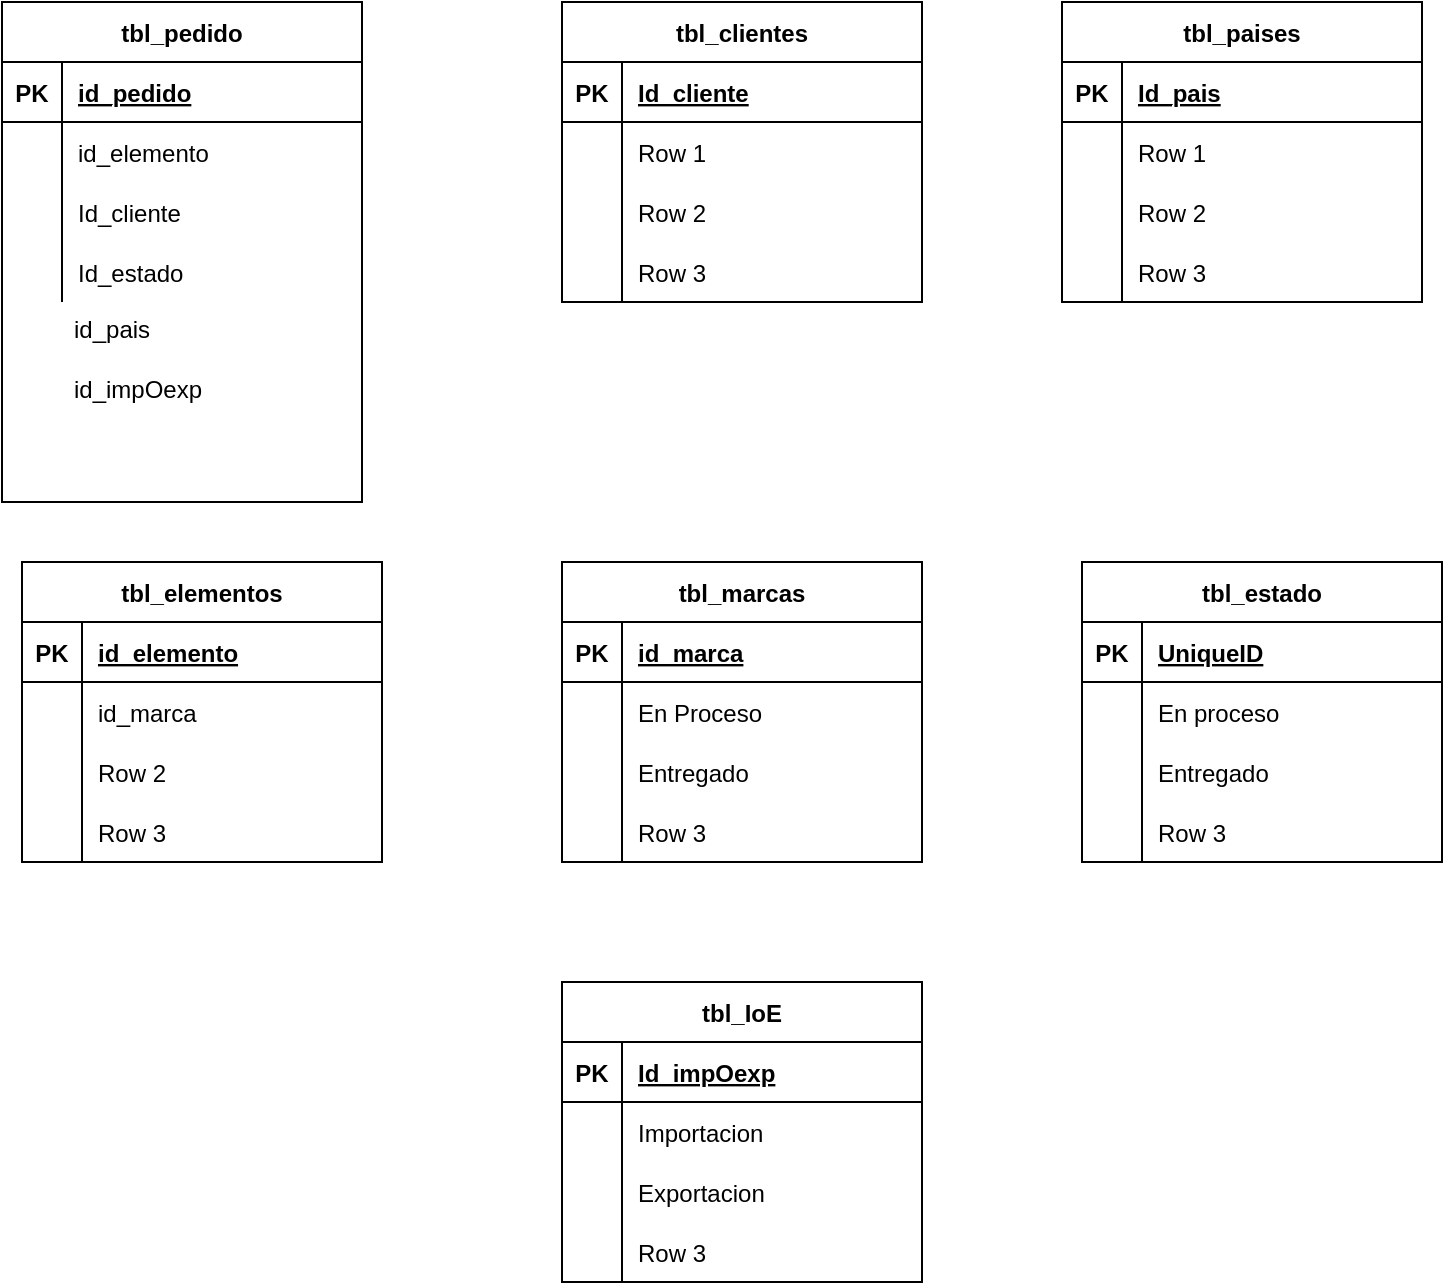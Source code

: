 <mxfile version="20.8.20" type="device"><diagram name="Página-1" id="LRDC9_daPo33XIEYFv9l"><mxGraphModel dx="1434" dy="764" grid="1" gridSize="10" guides="1" tooltips="1" connect="1" arrows="1" fold="1" page="1" pageScale="1" pageWidth="827" pageHeight="1169" math="0" shadow="0"><root><mxCell id="0"/><mxCell id="1" parent="0"/><mxCell id="eMV5n6y2pJnk-aUljX2j-1" value="tbl_elementos" style="shape=table;startSize=30;container=1;collapsible=1;childLayout=tableLayout;fixedRows=1;rowLines=0;fontStyle=1;align=center;resizeLast=1;" parent="1" vertex="1"><mxGeometry x="10" y="330" width="180" height="150" as="geometry"/></mxCell><mxCell id="eMV5n6y2pJnk-aUljX2j-2" value="" style="shape=tableRow;horizontal=0;startSize=0;swimlaneHead=0;swimlaneBody=0;fillColor=none;collapsible=0;dropTarget=0;points=[[0,0.5],[1,0.5]];portConstraint=eastwest;top=0;left=0;right=0;bottom=1;" parent="eMV5n6y2pJnk-aUljX2j-1" vertex="1"><mxGeometry y="30" width="180" height="30" as="geometry"/></mxCell><mxCell id="eMV5n6y2pJnk-aUljX2j-3" value="PK" style="shape=partialRectangle;connectable=0;fillColor=none;top=0;left=0;bottom=0;right=0;fontStyle=1;overflow=hidden;" parent="eMV5n6y2pJnk-aUljX2j-2" vertex="1"><mxGeometry width="30" height="30" as="geometry"><mxRectangle width="30" height="30" as="alternateBounds"/></mxGeometry></mxCell><mxCell id="eMV5n6y2pJnk-aUljX2j-4" value="id_elemento" style="shape=partialRectangle;connectable=0;fillColor=none;top=0;left=0;bottom=0;right=0;align=left;spacingLeft=6;fontStyle=5;overflow=hidden;" parent="eMV5n6y2pJnk-aUljX2j-2" vertex="1"><mxGeometry x="30" width="150" height="30" as="geometry"><mxRectangle width="150" height="30" as="alternateBounds"/></mxGeometry></mxCell><mxCell id="eMV5n6y2pJnk-aUljX2j-5" value="" style="shape=tableRow;horizontal=0;startSize=0;swimlaneHead=0;swimlaneBody=0;fillColor=none;collapsible=0;dropTarget=0;points=[[0,0.5],[1,0.5]];portConstraint=eastwest;top=0;left=0;right=0;bottom=0;" parent="eMV5n6y2pJnk-aUljX2j-1" vertex="1"><mxGeometry y="60" width="180" height="30" as="geometry"/></mxCell><mxCell id="eMV5n6y2pJnk-aUljX2j-6" value="" style="shape=partialRectangle;connectable=0;fillColor=none;top=0;left=0;bottom=0;right=0;editable=1;overflow=hidden;" parent="eMV5n6y2pJnk-aUljX2j-5" vertex="1"><mxGeometry width="30" height="30" as="geometry"><mxRectangle width="30" height="30" as="alternateBounds"/></mxGeometry></mxCell><mxCell id="eMV5n6y2pJnk-aUljX2j-7" value="id_marca" style="shape=partialRectangle;connectable=0;fillColor=none;top=0;left=0;bottom=0;right=0;align=left;spacingLeft=6;overflow=hidden;" parent="eMV5n6y2pJnk-aUljX2j-5" vertex="1"><mxGeometry x="30" width="150" height="30" as="geometry"><mxRectangle width="150" height="30" as="alternateBounds"/></mxGeometry></mxCell><mxCell id="eMV5n6y2pJnk-aUljX2j-8" value="" style="shape=tableRow;horizontal=0;startSize=0;swimlaneHead=0;swimlaneBody=0;fillColor=none;collapsible=0;dropTarget=0;points=[[0,0.5],[1,0.5]];portConstraint=eastwest;top=0;left=0;right=0;bottom=0;" parent="eMV5n6y2pJnk-aUljX2j-1" vertex="1"><mxGeometry y="90" width="180" height="30" as="geometry"/></mxCell><mxCell id="eMV5n6y2pJnk-aUljX2j-9" value="" style="shape=partialRectangle;connectable=0;fillColor=none;top=0;left=0;bottom=0;right=0;editable=1;overflow=hidden;" parent="eMV5n6y2pJnk-aUljX2j-8" vertex="1"><mxGeometry width="30" height="30" as="geometry"><mxRectangle width="30" height="30" as="alternateBounds"/></mxGeometry></mxCell><mxCell id="eMV5n6y2pJnk-aUljX2j-10" value="Row 2" style="shape=partialRectangle;connectable=0;fillColor=none;top=0;left=0;bottom=0;right=0;align=left;spacingLeft=6;overflow=hidden;" parent="eMV5n6y2pJnk-aUljX2j-8" vertex="1"><mxGeometry x="30" width="150" height="30" as="geometry"><mxRectangle width="150" height="30" as="alternateBounds"/></mxGeometry></mxCell><mxCell id="eMV5n6y2pJnk-aUljX2j-11" value="" style="shape=tableRow;horizontal=0;startSize=0;swimlaneHead=0;swimlaneBody=0;fillColor=none;collapsible=0;dropTarget=0;points=[[0,0.5],[1,0.5]];portConstraint=eastwest;top=0;left=0;right=0;bottom=0;" parent="eMV5n6y2pJnk-aUljX2j-1" vertex="1"><mxGeometry y="120" width="180" height="30" as="geometry"/></mxCell><mxCell id="eMV5n6y2pJnk-aUljX2j-12" value="" style="shape=partialRectangle;connectable=0;fillColor=none;top=0;left=0;bottom=0;right=0;editable=1;overflow=hidden;" parent="eMV5n6y2pJnk-aUljX2j-11" vertex="1"><mxGeometry width="30" height="30" as="geometry"><mxRectangle width="30" height="30" as="alternateBounds"/></mxGeometry></mxCell><mxCell id="eMV5n6y2pJnk-aUljX2j-13" value="Row 3" style="shape=partialRectangle;connectable=0;fillColor=none;top=0;left=0;bottom=0;right=0;align=left;spacingLeft=6;overflow=hidden;" parent="eMV5n6y2pJnk-aUljX2j-11" vertex="1"><mxGeometry x="30" width="150" height="30" as="geometry"><mxRectangle width="150" height="30" as="alternateBounds"/></mxGeometry></mxCell><mxCell id="eMV5n6y2pJnk-aUljX2j-14" value="tbl_pedido" style="shape=table;startSize=30;container=1;collapsible=1;childLayout=tableLayout;fixedRows=1;rowLines=0;fontStyle=1;align=center;resizeLast=1;" parent="1" vertex="1"><mxGeometry y="50" width="180" height="250" as="geometry"/></mxCell><mxCell id="eMV5n6y2pJnk-aUljX2j-15" value="" style="shape=tableRow;horizontal=0;startSize=0;swimlaneHead=0;swimlaneBody=0;fillColor=none;collapsible=0;dropTarget=0;points=[[0,0.5],[1,0.5]];portConstraint=eastwest;top=0;left=0;right=0;bottom=1;" parent="eMV5n6y2pJnk-aUljX2j-14" vertex="1"><mxGeometry y="30" width="180" height="30" as="geometry"/></mxCell><mxCell id="eMV5n6y2pJnk-aUljX2j-16" value="PK" style="shape=partialRectangle;connectable=0;fillColor=none;top=0;left=0;bottom=0;right=0;fontStyle=1;overflow=hidden;" parent="eMV5n6y2pJnk-aUljX2j-15" vertex="1"><mxGeometry width="30" height="30" as="geometry"><mxRectangle width="30" height="30" as="alternateBounds"/></mxGeometry></mxCell><mxCell id="eMV5n6y2pJnk-aUljX2j-17" value="id_pedido" style="shape=partialRectangle;connectable=0;fillColor=none;top=0;left=0;bottom=0;right=0;align=left;spacingLeft=6;fontStyle=5;overflow=hidden;" parent="eMV5n6y2pJnk-aUljX2j-15" vertex="1"><mxGeometry x="30" width="150" height="30" as="geometry"><mxRectangle width="150" height="30" as="alternateBounds"/></mxGeometry></mxCell><mxCell id="eMV5n6y2pJnk-aUljX2j-18" value="" style="shape=tableRow;horizontal=0;startSize=0;swimlaneHead=0;swimlaneBody=0;fillColor=none;collapsible=0;dropTarget=0;points=[[0,0.5],[1,0.5]];portConstraint=eastwest;top=0;left=0;right=0;bottom=0;" parent="eMV5n6y2pJnk-aUljX2j-14" vertex="1"><mxGeometry y="60" width="180" height="30" as="geometry"/></mxCell><mxCell id="eMV5n6y2pJnk-aUljX2j-19" value="" style="shape=partialRectangle;connectable=0;fillColor=none;top=0;left=0;bottom=0;right=0;editable=1;overflow=hidden;" parent="eMV5n6y2pJnk-aUljX2j-18" vertex="1"><mxGeometry width="30" height="30" as="geometry"><mxRectangle width="30" height="30" as="alternateBounds"/></mxGeometry></mxCell><mxCell id="eMV5n6y2pJnk-aUljX2j-20" value="id_elemento" style="shape=partialRectangle;connectable=0;fillColor=none;top=0;left=0;bottom=0;right=0;align=left;spacingLeft=6;overflow=hidden;" parent="eMV5n6y2pJnk-aUljX2j-18" vertex="1"><mxGeometry x="30" width="150" height="30" as="geometry"><mxRectangle width="150" height="30" as="alternateBounds"/></mxGeometry></mxCell><mxCell id="eMV5n6y2pJnk-aUljX2j-21" value="" style="shape=tableRow;horizontal=0;startSize=0;swimlaneHead=0;swimlaneBody=0;fillColor=none;collapsible=0;dropTarget=0;points=[[0,0.5],[1,0.5]];portConstraint=eastwest;top=0;left=0;right=0;bottom=0;" parent="eMV5n6y2pJnk-aUljX2j-14" vertex="1"><mxGeometry y="90" width="180" height="30" as="geometry"/></mxCell><mxCell id="eMV5n6y2pJnk-aUljX2j-22" value="" style="shape=partialRectangle;connectable=0;fillColor=none;top=0;left=0;bottom=0;right=0;editable=1;overflow=hidden;" parent="eMV5n6y2pJnk-aUljX2j-21" vertex="1"><mxGeometry width="30" height="30" as="geometry"><mxRectangle width="30" height="30" as="alternateBounds"/></mxGeometry></mxCell><mxCell id="eMV5n6y2pJnk-aUljX2j-23" value="Id_cliente" style="shape=partialRectangle;connectable=0;fillColor=none;top=0;left=0;bottom=0;right=0;align=left;spacingLeft=6;overflow=hidden;" parent="eMV5n6y2pJnk-aUljX2j-21" vertex="1"><mxGeometry x="30" width="150" height="30" as="geometry"><mxRectangle width="150" height="30" as="alternateBounds"/></mxGeometry></mxCell><mxCell id="eMV5n6y2pJnk-aUljX2j-24" value="" style="shape=tableRow;horizontal=0;startSize=0;swimlaneHead=0;swimlaneBody=0;fillColor=none;collapsible=0;dropTarget=0;points=[[0,0.5],[1,0.5]];portConstraint=eastwest;top=0;left=0;right=0;bottom=0;" parent="eMV5n6y2pJnk-aUljX2j-14" vertex="1"><mxGeometry y="120" width="180" height="30" as="geometry"/></mxCell><mxCell id="eMV5n6y2pJnk-aUljX2j-25" value="" style="shape=partialRectangle;connectable=0;fillColor=none;top=0;left=0;bottom=0;right=0;editable=1;overflow=hidden;" parent="eMV5n6y2pJnk-aUljX2j-24" vertex="1"><mxGeometry width="30" height="30" as="geometry"><mxRectangle width="30" height="30" as="alternateBounds"/></mxGeometry></mxCell><mxCell id="eMV5n6y2pJnk-aUljX2j-26" value="Id_estado" style="shape=partialRectangle;connectable=0;fillColor=none;top=0;left=0;bottom=0;right=0;align=left;spacingLeft=6;overflow=hidden;" parent="eMV5n6y2pJnk-aUljX2j-24" vertex="1"><mxGeometry x="30" width="150" height="30" as="geometry"><mxRectangle width="150" height="30" as="alternateBounds"/></mxGeometry></mxCell><mxCell id="eMV5n6y2pJnk-aUljX2j-53" value="tbl_clientes" style="shape=table;startSize=30;container=1;collapsible=1;childLayout=tableLayout;fixedRows=1;rowLines=0;fontStyle=1;align=center;resizeLast=1;" parent="1" vertex="1"><mxGeometry x="280" y="50" width="180" height="150" as="geometry"/></mxCell><mxCell id="eMV5n6y2pJnk-aUljX2j-54" value="" style="shape=tableRow;horizontal=0;startSize=0;swimlaneHead=0;swimlaneBody=0;fillColor=none;collapsible=0;dropTarget=0;points=[[0,0.5],[1,0.5]];portConstraint=eastwest;top=0;left=0;right=0;bottom=1;" parent="eMV5n6y2pJnk-aUljX2j-53" vertex="1"><mxGeometry y="30" width="180" height="30" as="geometry"/></mxCell><mxCell id="eMV5n6y2pJnk-aUljX2j-55" value="PK" style="shape=partialRectangle;connectable=0;fillColor=none;top=0;left=0;bottom=0;right=0;fontStyle=1;overflow=hidden;" parent="eMV5n6y2pJnk-aUljX2j-54" vertex="1"><mxGeometry width="30" height="30" as="geometry"><mxRectangle width="30" height="30" as="alternateBounds"/></mxGeometry></mxCell><mxCell id="eMV5n6y2pJnk-aUljX2j-56" value="Id_cliente" style="shape=partialRectangle;connectable=0;fillColor=none;top=0;left=0;bottom=0;right=0;align=left;spacingLeft=6;fontStyle=5;overflow=hidden;" parent="eMV5n6y2pJnk-aUljX2j-54" vertex="1"><mxGeometry x="30" width="150" height="30" as="geometry"><mxRectangle width="150" height="30" as="alternateBounds"/></mxGeometry></mxCell><mxCell id="eMV5n6y2pJnk-aUljX2j-57" value="" style="shape=tableRow;horizontal=0;startSize=0;swimlaneHead=0;swimlaneBody=0;fillColor=none;collapsible=0;dropTarget=0;points=[[0,0.5],[1,0.5]];portConstraint=eastwest;top=0;left=0;right=0;bottom=0;" parent="eMV5n6y2pJnk-aUljX2j-53" vertex="1"><mxGeometry y="60" width="180" height="30" as="geometry"/></mxCell><mxCell id="eMV5n6y2pJnk-aUljX2j-58" value="" style="shape=partialRectangle;connectable=0;fillColor=none;top=0;left=0;bottom=0;right=0;editable=1;overflow=hidden;" parent="eMV5n6y2pJnk-aUljX2j-57" vertex="1"><mxGeometry width="30" height="30" as="geometry"><mxRectangle width="30" height="30" as="alternateBounds"/></mxGeometry></mxCell><mxCell id="eMV5n6y2pJnk-aUljX2j-59" value="Row 1" style="shape=partialRectangle;connectable=0;fillColor=none;top=0;left=0;bottom=0;right=0;align=left;spacingLeft=6;overflow=hidden;" parent="eMV5n6y2pJnk-aUljX2j-57" vertex="1"><mxGeometry x="30" width="150" height="30" as="geometry"><mxRectangle width="150" height="30" as="alternateBounds"/></mxGeometry></mxCell><mxCell id="eMV5n6y2pJnk-aUljX2j-60" value="" style="shape=tableRow;horizontal=0;startSize=0;swimlaneHead=0;swimlaneBody=0;fillColor=none;collapsible=0;dropTarget=0;points=[[0,0.5],[1,0.5]];portConstraint=eastwest;top=0;left=0;right=0;bottom=0;" parent="eMV5n6y2pJnk-aUljX2j-53" vertex="1"><mxGeometry y="90" width="180" height="30" as="geometry"/></mxCell><mxCell id="eMV5n6y2pJnk-aUljX2j-61" value="" style="shape=partialRectangle;connectable=0;fillColor=none;top=0;left=0;bottom=0;right=0;editable=1;overflow=hidden;" parent="eMV5n6y2pJnk-aUljX2j-60" vertex="1"><mxGeometry width="30" height="30" as="geometry"><mxRectangle width="30" height="30" as="alternateBounds"/></mxGeometry></mxCell><mxCell id="eMV5n6y2pJnk-aUljX2j-62" value="Row 2" style="shape=partialRectangle;connectable=0;fillColor=none;top=0;left=0;bottom=0;right=0;align=left;spacingLeft=6;overflow=hidden;" parent="eMV5n6y2pJnk-aUljX2j-60" vertex="1"><mxGeometry x="30" width="150" height="30" as="geometry"><mxRectangle width="150" height="30" as="alternateBounds"/></mxGeometry></mxCell><mxCell id="eMV5n6y2pJnk-aUljX2j-63" value="" style="shape=tableRow;horizontal=0;startSize=0;swimlaneHead=0;swimlaneBody=0;fillColor=none;collapsible=0;dropTarget=0;points=[[0,0.5],[1,0.5]];portConstraint=eastwest;top=0;left=0;right=0;bottom=0;" parent="eMV5n6y2pJnk-aUljX2j-53" vertex="1"><mxGeometry y="120" width="180" height="30" as="geometry"/></mxCell><mxCell id="eMV5n6y2pJnk-aUljX2j-64" value="" style="shape=partialRectangle;connectable=0;fillColor=none;top=0;left=0;bottom=0;right=0;editable=1;overflow=hidden;" parent="eMV5n6y2pJnk-aUljX2j-63" vertex="1"><mxGeometry width="30" height="30" as="geometry"><mxRectangle width="30" height="30" as="alternateBounds"/></mxGeometry></mxCell><mxCell id="eMV5n6y2pJnk-aUljX2j-65" value="Row 3" style="shape=partialRectangle;connectable=0;fillColor=none;top=0;left=0;bottom=0;right=0;align=left;spacingLeft=6;overflow=hidden;" parent="eMV5n6y2pJnk-aUljX2j-63" vertex="1"><mxGeometry x="30" width="150" height="30" as="geometry"><mxRectangle width="150" height="30" as="alternateBounds"/></mxGeometry></mxCell><mxCell id="eMV5n6y2pJnk-aUljX2j-66" value="tbl_IoE" style="shape=table;startSize=30;container=1;collapsible=1;childLayout=tableLayout;fixedRows=1;rowLines=0;fontStyle=1;align=center;resizeLast=1;" parent="1" vertex="1"><mxGeometry x="280" y="540" width="180" height="150" as="geometry"/></mxCell><mxCell id="eMV5n6y2pJnk-aUljX2j-67" value="" style="shape=tableRow;horizontal=0;startSize=0;swimlaneHead=0;swimlaneBody=0;fillColor=none;collapsible=0;dropTarget=0;points=[[0,0.5],[1,0.5]];portConstraint=eastwest;top=0;left=0;right=0;bottom=1;" parent="eMV5n6y2pJnk-aUljX2j-66" vertex="1"><mxGeometry y="30" width="180" height="30" as="geometry"/></mxCell><mxCell id="eMV5n6y2pJnk-aUljX2j-68" value="PK" style="shape=partialRectangle;connectable=0;fillColor=none;top=0;left=0;bottom=0;right=0;fontStyle=1;overflow=hidden;" parent="eMV5n6y2pJnk-aUljX2j-67" vertex="1"><mxGeometry width="30" height="30" as="geometry"><mxRectangle width="30" height="30" as="alternateBounds"/></mxGeometry></mxCell><mxCell id="eMV5n6y2pJnk-aUljX2j-69" value="Id_impOexp" style="shape=partialRectangle;connectable=0;fillColor=none;top=0;left=0;bottom=0;right=0;align=left;spacingLeft=6;fontStyle=5;overflow=hidden;" parent="eMV5n6y2pJnk-aUljX2j-67" vertex="1"><mxGeometry x="30" width="150" height="30" as="geometry"><mxRectangle width="150" height="30" as="alternateBounds"/></mxGeometry></mxCell><mxCell id="eMV5n6y2pJnk-aUljX2j-70" value="" style="shape=tableRow;horizontal=0;startSize=0;swimlaneHead=0;swimlaneBody=0;fillColor=none;collapsible=0;dropTarget=0;points=[[0,0.5],[1,0.5]];portConstraint=eastwest;top=0;left=0;right=0;bottom=0;" parent="eMV5n6y2pJnk-aUljX2j-66" vertex="1"><mxGeometry y="60" width="180" height="30" as="geometry"/></mxCell><mxCell id="eMV5n6y2pJnk-aUljX2j-71" value="" style="shape=partialRectangle;connectable=0;fillColor=none;top=0;left=0;bottom=0;right=0;editable=1;overflow=hidden;" parent="eMV5n6y2pJnk-aUljX2j-70" vertex="1"><mxGeometry width="30" height="30" as="geometry"><mxRectangle width="30" height="30" as="alternateBounds"/></mxGeometry></mxCell><mxCell id="eMV5n6y2pJnk-aUljX2j-72" value="Importacion" style="shape=partialRectangle;connectable=0;fillColor=none;top=0;left=0;bottom=0;right=0;align=left;spacingLeft=6;overflow=hidden;" parent="eMV5n6y2pJnk-aUljX2j-70" vertex="1"><mxGeometry x="30" width="150" height="30" as="geometry"><mxRectangle width="150" height="30" as="alternateBounds"/></mxGeometry></mxCell><mxCell id="eMV5n6y2pJnk-aUljX2j-73" value="" style="shape=tableRow;horizontal=0;startSize=0;swimlaneHead=0;swimlaneBody=0;fillColor=none;collapsible=0;dropTarget=0;points=[[0,0.5],[1,0.5]];portConstraint=eastwest;top=0;left=0;right=0;bottom=0;" parent="eMV5n6y2pJnk-aUljX2j-66" vertex="1"><mxGeometry y="90" width="180" height="30" as="geometry"/></mxCell><mxCell id="eMV5n6y2pJnk-aUljX2j-74" value="" style="shape=partialRectangle;connectable=0;fillColor=none;top=0;left=0;bottom=0;right=0;editable=1;overflow=hidden;" parent="eMV5n6y2pJnk-aUljX2j-73" vertex="1"><mxGeometry width="30" height="30" as="geometry"><mxRectangle width="30" height="30" as="alternateBounds"/></mxGeometry></mxCell><mxCell id="eMV5n6y2pJnk-aUljX2j-75" value="Exportacion" style="shape=partialRectangle;connectable=0;fillColor=none;top=0;left=0;bottom=0;right=0;align=left;spacingLeft=6;overflow=hidden;" parent="eMV5n6y2pJnk-aUljX2j-73" vertex="1"><mxGeometry x="30" width="150" height="30" as="geometry"><mxRectangle width="150" height="30" as="alternateBounds"/></mxGeometry></mxCell><mxCell id="eMV5n6y2pJnk-aUljX2j-76" value="" style="shape=tableRow;horizontal=0;startSize=0;swimlaneHead=0;swimlaneBody=0;fillColor=none;collapsible=0;dropTarget=0;points=[[0,0.5],[1,0.5]];portConstraint=eastwest;top=0;left=0;right=0;bottom=0;" parent="eMV5n6y2pJnk-aUljX2j-66" vertex="1"><mxGeometry y="120" width="180" height="30" as="geometry"/></mxCell><mxCell id="eMV5n6y2pJnk-aUljX2j-77" value="" style="shape=partialRectangle;connectable=0;fillColor=none;top=0;left=0;bottom=0;right=0;editable=1;overflow=hidden;" parent="eMV5n6y2pJnk-aUljX2j-76" vertex="1"><mxGeometry width="30" height="30" as="geometry"><mxRectangle width="30" height="30" as="alternateBounds"/></mxGeometry></mxCell><mxCell id="eMV5n6y2pJnk-aUljX2j-78" value="Row 3" style="shape=partialRectangle;connectable=0;fillColor=none;top=0;left=0;bottom=0;right=0;align=left;spacingLeft=6;overflow=hidden;" parent="eMV5n6y2pJnk-aUljX2j-76" vertex="1"><mxGeometry x="30" width="150" height="30" as="geometry"><mxRectangle width="150" height="30" as="alternateBounds"/></mxGeometry></mxCell><mxCell id="eMV5n6y2pJnk-aUljX2j-79" value="tbl_marcas" style="shape=table;startSize=30;container=1;collapsible=1;childLayout=tableLayout;fixedRows=1;rowLines=0;fontStyle=1;align=center;resizeLast=1;" parent="1" vertex="1"><mxGeometry x="280" y="330" width="180" height="150" as="geometry"/></mxCell><mxCell id="eMV5n6y2pJnk-aUljX2j-80" value="" style="shape=tableRow;horizontal=0;startSize=0;swimlaneHead=0;swimlaneBody=0;fillColor=none;collapsible=0;dropTarget=0;points=[[0,0.5],[1,0.5]];portConstraint=eastwest;top=0;left=0;right=0;bottom=1;" parent="eMV5n6y2pJnk-aUljX2j-79" vertex="1"><mxGeometry y="30" width="180" height="30" as="geometry"/></mxCell><mxCell id="eMV5n6y2pJnk-aUljX2j-81" value="PK" style="shape=partialRectangle;connectable=0;fillColor=none;top=0;left=0;bottom=0;right=0;fontStyle=1;overflow=hidden;" parent="eMV5n6y2pJnk-aUljX2j-80" vertex="1"><mxGeometry width="30" height="30" as="geometry"><mxRectangle width="30" height="30" as="alternateBounds"/></mxGeometry></mxCell><mxCell id="eMV5n6y2pJnk-aUljX2j-82" value="id_marca" style="shape=partialRectangle;connectable=0;fillColor=none;top=0;left=0;bottom=0;right=0;align=left;spacingLeft=6;fontStyle=5;overflow=hidden;" parent="eMV5n6y2pJnk-aUljX2j-80" vertex="1"><mxGeometry x="30" width="150" height="30" as="geometry"><mxRectangle width="150" height="30" as="alternateBounds"/></mxGeometry></mxCell><mxCell id="eMV5n6y2pJnk-aUljX2j-83" value="" style="shape=tableRow;horizontal=0;startSize=0;swimlaneHead=0;swimlaneBody=0;fillColor=none;collapsible=0;dropTarget=0;points=[[0,0.5],[1,0.5]];portConstraint=eastwest;top=0;left=0;right=0;bottom=0;" parent="eMV5n6y2pJnk-aUljX2j-79" vertex="1"><mxGeometry y="60" width="180" height="30" as="geometry"/></mxCell><mxCell id="eMV5n6y2pJnk-aUljX2j-84" value="" style="shape=partialRectangle;connectable=0;fillColor=none;top=0;left=0;bottom=0;right=0;editable=1;overflow=hidden;" parent="eMV5n6y2pJnk-aUljX2j-83" vertex="1"><mxGeometry width="30" height="30" as="geometry"><mxRectangle width="30" height="30" as="alternateBounds"/></mxGeometry></mxCell><mxCell id="eMV5n6y2pJnk-aUljX2j-85" value="En Proceso" style="shape=partialRectangle;connectable=0;fillColor=none;top=0;left=0;bottom=0;right=0;align=left;spacingLeft=6;overflow=hidden;" parent="eMV5n6y2pJnk-aUljX2j-83" vertex="1"><mxGeometry x="30" width="150" height="30" as="geometry"><mxRectangle width="150" height="30" as="alternateBounds"/></mxGeometry></mxCell><mxCell id="eMV5n6y2pJnk-aUljX2j-86" value="" style="shape=tableRow;horizontal=0;startSize=0;swimlaneHead=0;swimlaneBody=0;fillColor=none;collapsible=0;dropTarget=0;points=[[0,0.5],[1,0.5]];portConstraint=eastwest;top=0;left=0;right=0;bottom=0;" parent="eMV5n6y2pJnk-aUljX2j-79" vertex="1"><mxGeometry y="90" width="180" height="30" as="geometry"/></mxCell><mxCell id="eMV5n6y2pJnk-aUljX2j-87" value="" style="shape=partialRectangle;connectable=0;fillColor=none;top=0;left=0;bottom=0;right=0;editable=1;overflow=hidden;" parent="eMV5n6y2pJnk-aUljX2j-86" vertex="1"><mxGeometry width="30" height="30" as="geometry"><mxRectangle width="30" height="30" as="alternateBounds"/></mxGeometry></mxCell><mxCell id="eMV5n6y2pJnk-aUljX2j-88" value="Entregado" style="shape=partialRectangle;connectable=0;fillColor=none;top=0;left=0;bottom=0;right=0;align=left;spacingLeft=6;overflow=hidden;" parent="eMV5n6y2pJnk-aUljX2j-86" vertex="1"><mxGeometry x="30" width="150" height="30" as="geometry"><mxRectangle width="150" height="30" as="alternateBounds"/></mxGeometry></mxCell><mxCell id="eMV5n6y2pJnk-aUljX2j-89" value="" style="shape=tableRow;horizontal=0;startSize=0;swimlaneHead=0;swimlaneBody=0;fillColor=none;collapsible=0;dropTarget=0;points=[[0,0.5],[1,0.5]];portConstraint=eastwest;top=0;left=0;right=0;bottom=0;" parent="eMV5n6y2pJnk-aUljX2j-79" vertex="1"><mxGeometry y="120" width="180" height="30" as="geometry"/></mxCell><mxCell id="eMV5n6y2pJnk-aUljX2j-90" value="" style="shape=partialRectangle;connectable=0;fillColor=none;top=0;left=0;bottom=0;right=0;editable=1;overflow=hidden;" parent="eMV5n6y2pJnk-aUljX2j-89" vertex="1"><mxGeometry width="30" height="30" as="geometry"><mxRectangle width="30" height="30" as="alternateBounds"/></mxGeometry></mxCell><mxCell id="eMV5n6y2pJnk-aUljX2j-91" value="Row 3" style="shape=partialRectangle;connectable=0;fillColor=none;top=0;left=0;bottom=0;right=0;align=left;spacingLeft=6;overflow=hidden;" parent="eMV5n6y2pJnk-aUljX2j-89" vertex="1"><mxGeometry x="30" width="150" height="30" as="geometry"><mxRectangle width="150" height="30" as="alternateBounds"/></mxGeometry></mxCell><mxCell id="eMV5n6y2pJnk-aUljX2j-92" value="tbl_paises" style="shape=table;startSize=30;container=1;collapsible=1;childLayout=tableLayout;fixedRows=1;rowLines=0;fontStyle=1;align=center;resizeLast=1;" parent="1" vertex="1"><mxGeometry x="530" y="50" width="180" height="150" as="geometry"/></mxCell><mxCell id="eMV5n6y2pJnk-aUljX2j-93" value="" style="shape=tableRow;horizontal=0;startSize=0;swimlaneHead=0;swimlaneBody=0;fillColor=none;collapsible=0;dropTarget=0;points=[[0,0.5],[1,0.5]];portConstraint=eastwest;top=0;left=0;right=0;bottom=1;" parent="eMV5n6y2pJnk-aUljX2j-92" vertex="1"><mxGeometry y="30" width="180" height="30" as="geometry"/></mxCell><mxCell id="eMV5n6y2pJnk-aUljX2j-94" value="PK" style="shape=partialRectangle;connectable=0;fillColor=none;top=0;left=0;bottom=0;right=0;fontStyle=1;overflow=hidden;" parent="eMV5n6y2pJnk-aUljX2j-93" vertex="1"><mxGeometry width="30" height="30" as="geometry"><mxRectangle width="30" height="30" as="alternateBounds"/></mxGeometry></mxCell><mxCell id="eMV5n6y2pJnk-aUljX2j-95" value="Id_pais" style="shape=partialRectangle;connectable=0;fillColor=none;top=0;left=0;bottom=0;right=0;align=left;spacingLeft=6;fontStyle=5;overflow=hidden;" parent="eMV5n6y2pJnk-aUljX2j-93" vertex="1"><mxGeometry x="30" width="150" height="30" as="geometry"><mxRectangle width="150" height="30" as="alternateBounds"/></mxGeometry></mxCell><mxCell id="eMV5n6y2pJnk-aUljX2j-96" value="" style="shape=tableRow;horizontal=0;startSize=0;swimlaneHead=0;swimlaneBody=0;fillColor=none;collapsible=0;dropTarget=0;points=[[0,0.5],[1,0.5]];portConstraint=eastwest;top=0;left=0;right=0;bottom=0;" parent="eMV5n6y2pJnk-aUljX2j-92" vertex="1"><mxGeometry y="60" width="180" height="30" as="geometry"/></mxCell><mxCell id="eMV5n6y2pJnk-aUljX2j-97" value="" style="shape=partialRectangle;connectable=0;fillColor=none;top=0;left=0;bottom=0;right=0;editable=1;overflow=hidden;" parent="eMV5n6y2pJnk-aUljX2j-96" vertex="1"><mxGeometry width="30" height="30" as="geometry"><mxRectangle width="30" height="30" as="alternateBounds"/></mxGeometry></mxCell><mxCell id="eMV5n6y2pJnk-aUljX2j-98" value="Row 1" style="shape=partialRectangle;connectable=0;fillColor=none;top=0;left=0;bottom=0;right=0;align=left;spacingLeft=6;overflow=hidden;" parent="eMV5n6y2pJnk-aUljX2j-96" vertex="1"><mxGeometry x="30" width="150" height="30" as="geometry"><mxRectangle width="150" height="30" as="alternateBounds"/></mxGeometry></mxCell><mxCell id="eMV5n6y2pJnk-aUljX2j-99" value="" style="shape=tableRow;horizontal=0;startSize=0;swimlaneHead=0;swimlaneBody=0;fillColor=none;collapsible=0;dropTarget=0;points=[[0,0.5],[1,0.5]];portConstraint=eastwest;top=0;left=0;right=0;bottom=0;" parent="eMV5n6y2pJnk-aUljX2j-92" vertex="1"><mxGeometry y="90" width="180" height="30" as="geometry"/></mxCell><mxCell id="eMV5n6y2pJnk-aUljX2j-100" value="" style="shape=partialRectangle;connectable=0;fillColor=none;top=0;left=0;bottom=0;right=0;editable=1;overflow=hidden;" parent="eMV5n6y2pJnk-aUljX2j-99" vertex="1"><mxGeometry width="30" height="30" as="geometry"><mxRectangle width="30" height="30" as="alternateBounds"/></mxGeometry></mxCell><mxCell id="eMV5n6y2pJnk-aUljX2j-101" value="Row 2" style="shape=partialRectangle;connectable=0;fillColor=none;top=0;left=0;bottom=0;right=0;align=left;spacingLeft=6;overflow=hidden;" parent="eMV5n6y2pJnk-aUljX2j-99" vertex="1"><mxGeometry x="30" width="150" height="30" as="geometry"><mxRectangle width="150" height="30" as="alternateBounds"/></mxGeometry></mxCell><mxCell id="eMV5n6y2pJnk-aUljX2j-102" value="" style="shape=tableRow;horizontal=0;startSize=0;swimlaneHead=0;swimlaneBody=0;fillColor=none;collapsible=0;dropTarget=0;points=[[0,0.5],[1,0.5]];portConstraint=eastwest;top=0;left=0;right=0;bottom=0;" parent="eMV5n6y2pJnk-aUljX2j-92" vertex="1"><mxGeometry y="120" width="180" height="30" as="geometry"/></mxCell><mxCell id="eMV5n6y2pJnk-aUljX2j-103" value="" style="shape=partialRectangle;connectable=0;fillColor=none;top=0;left=0;bottom=0;right=0;editable=1;overflow=hidden;" parent="eMV5n6y2pJnk-aUljX2j-102" vertex="1"><mxGeometry width="30" height="30" as="geometry"><mxRectangle width="30" height="30" as="alternateBounds"/></mxGeometry></mxCell><mxCell id="eMV5n6y2pJnk-aUljX2j-104" value="Row 3" style="shape=partialRectangle;connectable=0;fillColor=none;top=0;left=0;bottom=0;right=0;align=left;spacingLeft=6;overflow=hidden;" parent="eMV5n6y2pJnk-aUljX2j-102" vertex="1"><mxGeometry x="30" width="150" height="30" as="geometry"><mxRectangle width="150" height="30" as="alternateBounds"/></mxGeometry></mxCell><mxCell id="ufKYBiq7yotO0TrHWCJk-1" value="tbl_estado" style="shape=table;startSize=30;container=1;collapsible=1;childLayout=tableLayout;fixedRows=1;rowLines=0;fontStyle=1;align=center;resizeLast=1;" parent="1" vertex="1"><mxGeometry x="540" y="330" width="180" height="150" as="geometry"/></mxCell><mxCell id="ufKYBiq7yotO0TrHWCJk-2" value="" style="shape=tableRow;horizontal=0;startSize=0;swimlaneHead=0;swimlaneBody=0;fillColor=none;collapsible=0;dropTarget=0;points=[[0,0.5],[1,0.5]];portConstraint=eastwest;top=0;left=0;right=0;bottom=1;" parent="ufKYBiq7yotO0TrHWCJk-1" vertex="1"><mxGeometry y="30" width="180" height="30" as="geometry"/></mxCell><mxCell id="ufKYBiq7yotO0TrHWCJk-3" value="PK" style="shape=partialRectangle;connectable=0;fillColor=none;top=0;left=0;bottom=0;right=0;fontStyle=1;overflow=hidden;" parent="ufKYBiq7yotO0TrHWCJk-2" vertex="1"><mxGeometry width="30" height="30" as="geometry"><mxRectangle width="30" height="30" as="alternateBounds"/></mxGeometry></mxCell><mxCell id="ufKYBiq7yotO0TrHWCJk-4" value="UniqueID" style="shape=partialRectangle;connectable=0;fillColor=none;top=0;left=0;bottom=0;right=0;align=left;spacingLeft=6;fontStyle=5;overflow=hidden;" parent="ufKYBiq7yotO0TrHWCJk-2" vertex="1"><mxGeometry x="30" width="150" height="30" as="geometry"><mxRectangle width="150" height="30" as="alternateBounds"/></mxGeometry></mxCell><mxCell id="ufKYBiq7yotO0TrHWCJk-5" value="" style="shape=tableRow;horizontal=0;startSize=0;swimlaneHead=0;swimlaneBody=0;fillColor=none;collapsible=0;dropTarget=0;points=[[0,0.5],[1,0.5]];portConstraint=eastwest;top=0;left=0;right=0;bottom=0;" parent="ufKYBiq7yotO0TrHWCJk-1" vertex="1"><mxGeometry y="60" width="180" height="30" as="geometry"/></mxCell><mxCell id="ufKYBiq7yotO0TrHWCJk-6" value="" style="shape=partialRectangle;connectable=0;fillColor=none;top=0;left=0;bottom=0;right=0;editable=1;overflow=hidden;" parent="ufKYBiq7yotO0TrHWCJk-5" vertex="1"><mxGeometry width="30" height="30" as="geometry"><mxRectangle width="30" height="30" as="alternateBounds"/></mxGeometry></mxCell><mxCell id="ufKYBiq7yotO0TrHWCJk-7" value="En proceso" style="shape=partialRectangle;connectable=0;fillColor=none;top=0;left=0;bottom=0;right=0;align=left;spacingLeft=6;overflow=hidden;" parent="ufKYBiq7yotO0TrHWCJk-5" vertex="1"><mxGeometry x="30" width="150" height="30" as="geometry"><mxRectangle width="150" height="30" as="alternateBounds"/></mxGeometry></mxCell><mxCell id="ufKYBiq7yotO0TrHWCJk-8" value="" style="shape=tableRow;horizontal=0;startSize=0;swimlaneHead=0;swimlaneBody=0;fillColor=none;collapsible=0;dropTarget=0;points=[[0,0.5],[1,0.5]];portConstraint=eastwest;top=0;left=0;right=0;bottom=0;" parent="ufKYBiq7yotO0TrHWCJk-1" vertex="1"><mxGeometry y="90" width="180" height="30" as="geometry"/></mxCell><mxCell id="ufKYBiq7yotO0TrHWCJk-9" value="" style="shape=partialRectangle;connectable=0;fillColor=none;top=0;left=0;bottom=0;right=0;editable=1;overflow=hidden;" parent="ufKYBiq7yotO0TrHWCJk-8" vertex="1"><mxGeometry width="30" height="30" as="geometry"><mxRectangle width="30" height="30" as="alternateBounds"/></mxGeometry></mxCell><mxCell id="ufKYBiq7yotO0TrHWCJk-10" value="Entregado" style="shape=partialRectangle;connectable=0;fillColor=none;top=0;left=0;bottom=0;right=0;align=left;spacingLeft=6;overflow=hidden;" parent="ufKYBiq7yotO0TrHWCJk-8" vertex="1"><mxGeometry x="30" width="150" height="30" as="geometry"><mxRectangle width="150" height="30" as="alternateBounds"/></mxGeometry></mxCell><mxCell id="ufKYBiq7yotO0TrHWCJk-11" value="" style="shape=tableRow;horizontal=0;startSize=0;swimlaneHead=0;swimlaneBody=0;fillColor=none;collapsible=0;dropTarget=0;points=[[0,0.5],[1,0.5]];portConstraint=eastwest;top=0;left=0;right=0;bottom=0;" parent="ufKYBiq7yotO0TrHWCJk-1" vertex="1"><mxGeometry y="120" width="180" height="30" as="geometry"/></mxCell><mxCell id="ufKYBiq7yotO0TrHWCJk-12" value="" style="shape=partialRectangle;connectable=0;fillColor=none;top=0;left=0;bottom=0;right=0;editable=1;overflow=hidden;" parent="ufKYBiq7yotO0TrHWCJk-11" vertex="1"><mxGeometry width="30" height="30" as="geometry"><mxRectangle width="30" height="30" as="alternateBounds"/></mxGeometry></mxCell><mxCell id="ufKYBiq7yotO0TrHWCJk-13" value="Row 3" style="shape=partialRectangle;connectable=0;fillColor=none;top=0;left=0;bottom=0;right=0;align=left;spacingLeft=6;overflow=hidden;" parent="ufKYBiq7yotO0TrHWCJk-11" vertex="1"><mxGeometry x="30" width="150" height="30" as="geometry"><mxRectangle width="150" height="30" as="alternateBounds"/></mxGeometry></mxCell><mxCell id="ufKYBiq7yotO0TrHWCJk-14" value="id_impOexp" style="text;strokeColor=none;fillColor=none;spacingLeft=4;spacingRight=4;overflow=hidden;rotatable=0;points=[[0,0.5],[1,0.5]];portConstraint=eastwest;fontSize=12;" parent="1" vertex="1"><mxGeometry x="30" y="230" width="80" height="30" as="geometry"/></mxCell><mxCell id="ufKYBiq7yotO0TrHWCJk-16" value="id_pais" style="text;strokeColor=none;fillColor=none;spacingLeft=4;spacingRight=4;overflow=hidden;rotatable=0;points=[[0,0.5],[1,0.5]];portConstraint=eastwest;fontSize=12;" parent="1" vertex="1"><mxGeometry x="30" y="200" width="50" height="30" as="geometry"/></mxCell></root></mxGraphModel></diagram></mxfile>